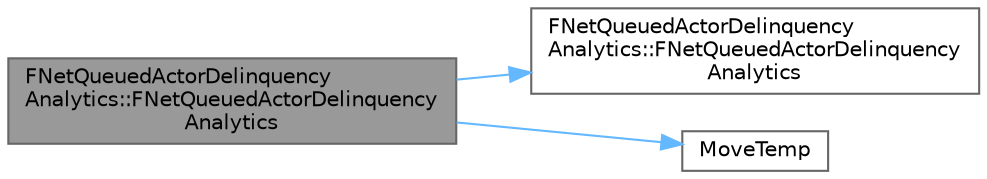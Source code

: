 digraph "FNetQueuedActorDelinquencyAnalytics::FNetQueuedActorDelinquencyAnalytics"
{
 // INTERACTIVE_SVG=YES
 // LATEX_PDF_SIZE
  bgcolor="transparent";
  edge [fontname=Helvetica,fontsize=10,labelfontname=Helvetica,labelfontsize=10];
  node [fontname=Helvetica,fontsize=10,shape=box,height=0.2,width=0.4];
  rankdir="LR";
  Node1 [id="Node000001",label="FNetQueuedActorDelinquency\lAnalytics::FNetQueuedActorDelinquency\lAnalytics",height=0.2,width=0.4,color="gray40", fillcolor="grey60", style="filled", fontcolor="black",tooltip=" "];
  Node1 -> Node2 [id="edge1_Node000001_Node000002",color="steelblue1",style="solid",tooltip=" "];
  Node2 [id="Node000002",label="FNetQueuedActorDelinquency\lAnalytics::FNetQueuedActorDelinquency\lAnalytics",height=0.2,width=0.4,color="grey40", fillcolor="white", style="filled",URL="$de/d53/structFNetQueuedActorDelinquencyAnalytics.html#a1408e09679a62b7f90434aab5e66a771",tooltip=" "];
  Node1 -> Node3 [id="edge2_Node000001_Node000003",color="steelblue1",style="solid",tooltip=" "];
  Node3 [id="Node000003",label="MoveTemp",height=0.2,width=0.4,color="grey40", fillcolor="white", style="filled",URL="$d4/d24/UnrealTemplate_8h.html#ad5e6c049aeb9c9115fec514ba581dbb6",tooltip="MoveTemp will cast a reference to an rvalue reference."];
}
